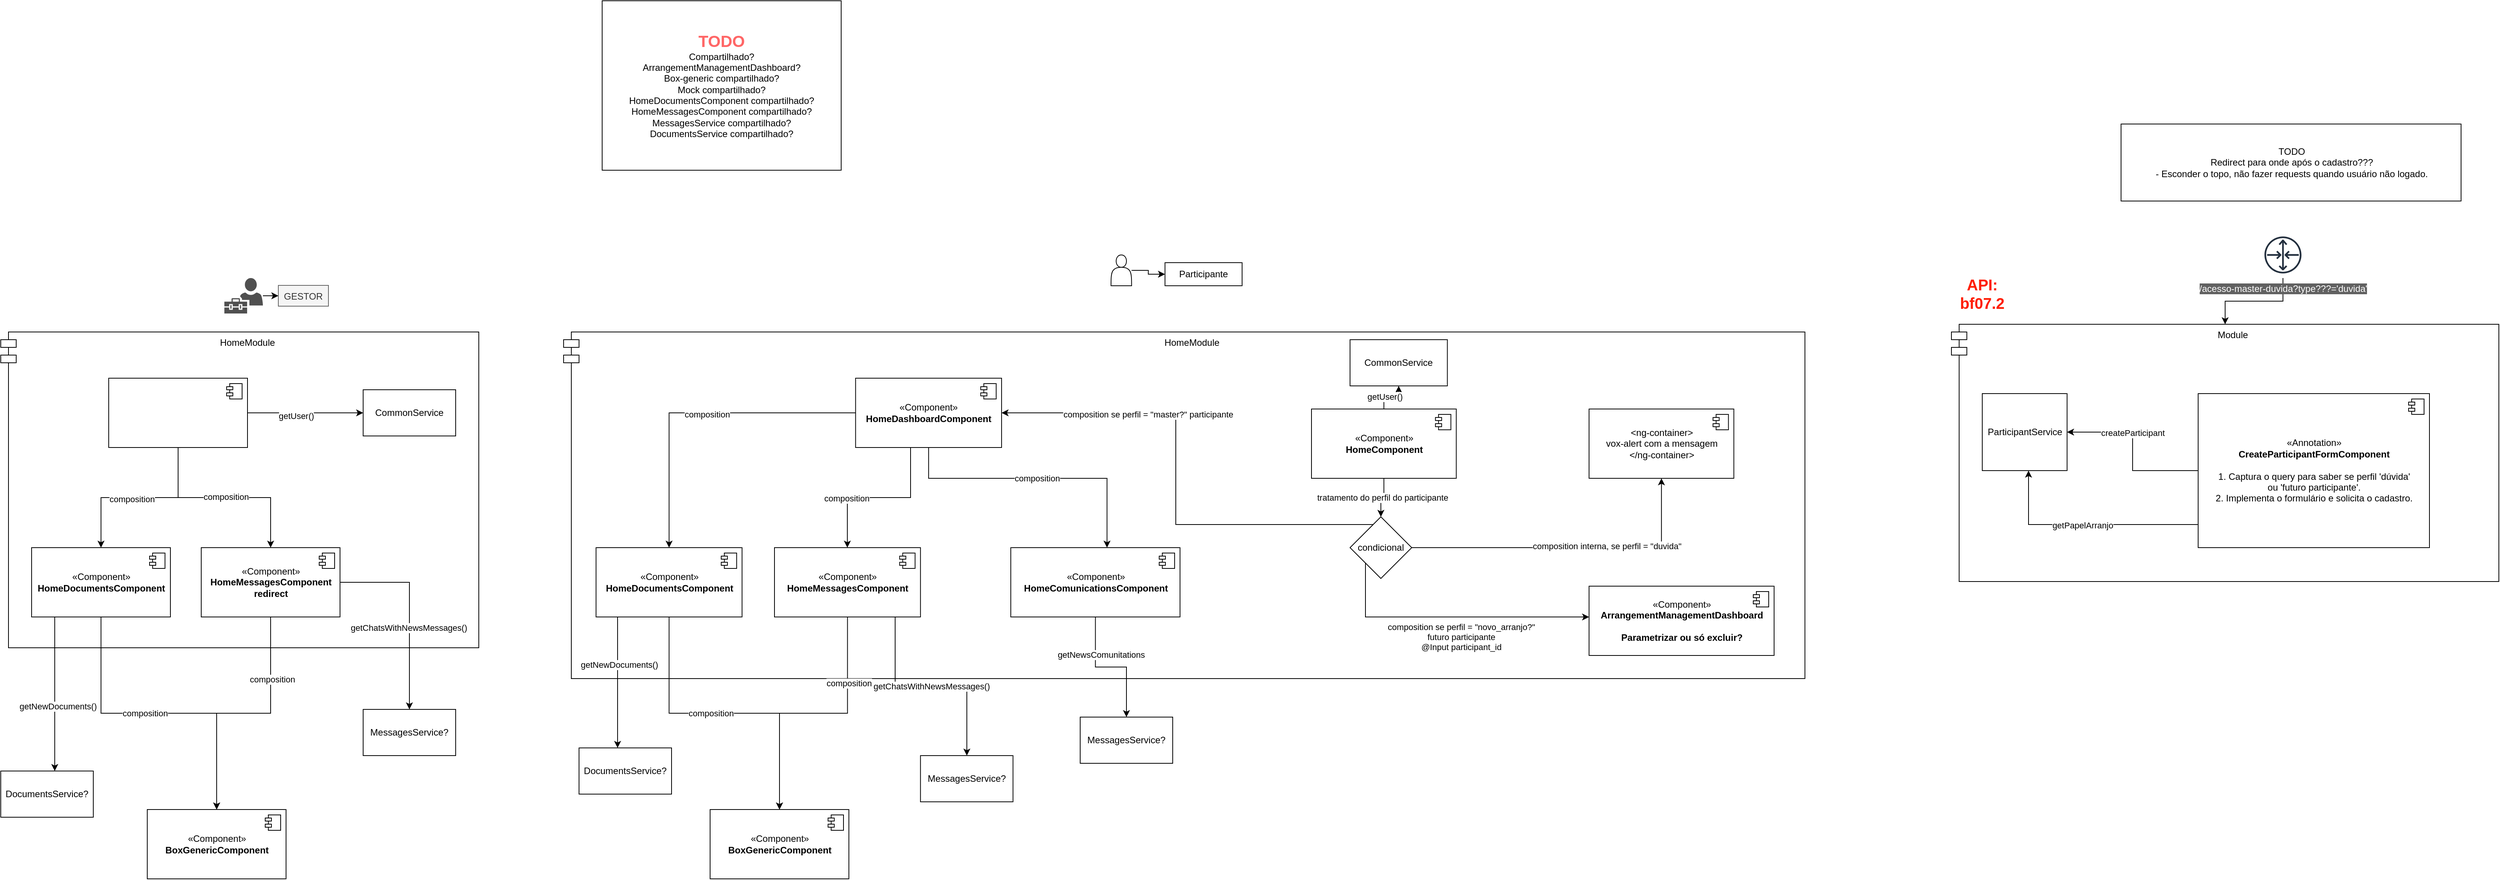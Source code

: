 <mxfile version="13.6.6" type="github">
  <diagram id="C5RBs43oDa-KdzZeNtuy" name="Page-1">
    <mxGraphModel dx="950" dy="1759" grid="1" gridSize="10" guides="1" tooltips="1" connect="1" arrows="1" fold="1" page="1" pageScale="1" pageWidth="827" pageHeight="1169" math="0" shadow="0">
      <root>
        <mxCell id="WIyWlLk6GJQsqaUBKTNV-0" />
        <mxCell id="WIyWlLk6GJQsqaUBKTNV-1" parent="WIyWlLk6GJQsqaUBKTNV-0" />
        <mxCell id="xRk32n43s2WGwWvrwPpY-136" value="Module" style="shape=module;align=left;spacingLeft=20;align=center;verticalAlign=top;labelBackgroundColor=none;fontColor=#000000;" vertex="1" parent="WIyWlLk6GJQsqaUBKTNV-1">
          <mxGeometry x="2590" y="100" width="710" height="334" as="geometry" />
        </mxCell>
        <mxCell id="xRk32n43s2WGwWvrwPpY-19" value="" style="group" vertex="1" connectable="0" parent="WIyWlLk6GJQsqaUBKTNV-1">
          <mxGeometry x="60" y="110" width="620" height="410" as="geometry" />
        </mxCell>
        <mxCell id="xRk32n43s2WGwWvrwPpY-16" value="HomeModule" style="shape=module;align=left;spacingLeft=20;align=center;verticalAlign=top;" vertex="1" parent="xRk32n43s2WGwWvrwPpY-19">
          <mxGeometry width="620" height="410" as="geometry" />
        </mxCell>
        <mxCell id="xRk32n43s2WGwWvrwPpY-1" value="&amp;nbsp;" style="html=1;dropTarget=0;" vertex="1" parent="xRk32n43s2WGwWvrwPpY-19">
          <mxGeometry x="140" y="60" width="180" height="90" as="geometry" />
        </mxCell>
        <mxCell id="xRk32n43s2WGwWvrwPpY-2" value="" style="shape=component;jettyWidth=8;jettyHeight=4;" vertex="1" parent="xRk32n43s2WGwWvrwPpY-1">
          <mxGeometry x="1" width="20" height="20" relative="1" as="geometry">
            <mxPoint x="-27" y="7" as="offset" />
          </mxGeometry>
        </mxCell>
        <mxCell id="xRk32n43s2WGwWvrwPpY-9" value="" style="edgeStyle=orthogonalEdgeStyle;rounded=0;orthogonalLoop=1;jettySize=auto;html=1;" edge="1" parent="xRk32n43s2WGwWvrwPpY-19" source="xRk32n43s2WGwWvrwPpY-1" target="xRk32n43s2WGwWvrwPpY-7">
          <mxGeometry relative="1" as="geometry" />
        </mxCell>
        <mxCell id="xRk32n43s2WGwWvrwPpY-11" value="composition" style="edgeLabel;html=1;align=center;verticalAlign=middle;resizable=0;points=[];" vertex="1" connectable="0" parent="xRk32n43s2WGwWvrwPpY-9">
          <mxGeometry x="0.19" y="1" relative="1" as="geometry">
            <mxPoint x="-22" as="offset" />
          </mxGeometry>
        </mxCell>
        <mxCell id="xRk32n43s2WGwWvrwPpY-3" value="«Component»&lt;br&gt;&lt;b&gt;HomeDocumentsComponent&lt;/b&gt;" style="html=1;dropTarget=0;" vertex="1" parent="xRk32n43s2WGwWvrwPpY-19">
          <mxGeometry x="40" y="280" width="180" height="90" as="geometry" />
        </mxCell>
        <mxCell id="xRk32n43s2WGwWvrwPpY-4" value="" style="shape=component;jettyWidth=8;jettyHeight=4;" vertex="1" parent="xRk32n43s2WGwWvrwPpY-3">
          <mxGeometry x="1" width="20" height="20" relative="1" as="geometry">
            <mxPoint x="-27" y="7" as="offset" />
          </mxGeometry>
        </mxCell>
        <mxCell id="xRk32n43s2WGwWvrwPpY-5" value="" style="edgeStyle=orthogonalEdgeStyle;rounded=0;orthogonalLoop=1;jettySize=auto;html=1;" edge="1" parent="xRk32n43s2WGwWvrwPpY-19" source="xRk32n43s2WGwWvrwPpY-1" target="xRk32n43s2WGwWvrwPpY-3">
          <mxGeometry relative="1" as="geometry" />
        </mxCell>
        <mxCell id="xRk32n43s2WGwWvrwPpY-6" value="composition" style="edgeLabel;html=1;align=center;verticalAlign=middle;resizable=0;points=[];" vertex="1" connectable="0" parent="xRk32n43s2WGwWvrwPpY-5">
          <mxGeometry x="-0.275" y="2" relative="1" as="geometry">
            <mxPoint x="-42" as="offset" />
          </mxGeometry>
        </mxCell>
        <mxCell id="xRk32n43s2WGwWvrwPpY-7" value="«Component»&lt;br&gt;&lt;b&gt;HomeMessagesComponent&lt;br&gt;redirect&lt;br&gt;&lt;/b&gt;" style="html=1;dropTarget=0;" vertex="1" parent="xRk32n43s2WGwWvrwPpY-19">
          <mxGeometry x="260" y="280" width="180" height="90" as="geometry" />
        </mxCell>
        <mxCell id="xRk32n43s2WGwWvrwPpY-8" value="" style="shape=component;jettyWidth=8;jettyHeight=4;" vertex="1" parent="xRk32n43s2WGwWvrwPpY-7">
          <mxGeometry x="1" width="20" height="20" relative="1" as="geometry">
            <mxPoint x="-27" y="7" as="offset" />
          </mxGeometry>
        </mxCell>
        <mxCell id="xRk32n43s2WGwWvrwPpY-13" value="CommonService" style="whiteSpace=wrap;html=1;" vertex="1" parent="xRk32n43s2WGwWvrwPpY-19">
          <mxGeometry x="470" y="75" width="120" height="60" as="geometry" />
        </mxCell>
        <mxCell id="xRk32n43s2WGwWvrwPpY-14" value="" style="edgeStyle=orthogonalEdgeStyle;rounded=0;orthogonalLoop=1;jettySize=auto;html=1;" edge="1" parent="xRk32n43s2WGwWvrwPpY-19" source="xRk32n43s2WGwWvrwPpY-1" target="xRk32n43s2WGwWvrwPpY-13">
          <mxGeometry relative="1" as="geometry" />
        </mxCell>
        <mxCell id="xRk32n43s2WGwWvrwPpY-15" value="getUser()" style="edgeLabel;html=1;align=center;verticalAlign=middle;resizable=0;points=[];" vertex="1" connectable="0" parent="xRk32n43s2WGwWvrwPpY-14">
          <mxGeometry x="-0.164" y="-4" relative="1" as="geometry">
            <mxPoint as="offset" />
          </mxGeometry>
        </mxCell>
        <mxCell id="xRk32n43s2WGwWvrwPpY-39" value="" style="edgeStyle=orthogonalEdgeStyle;rounded=0;orthogonalLoop=1;jettySize=auto;html=1;" edge="1" parent="WIyWlLk6GJQsqaUBKTNV-1" source="xRk32n43s2WGwWvrwPpY-37" target="xRk32n43s2WGwWvrwPpY-38">
          <mxGeometry relative="1" as="geometry" />
        </mxCell>
        <mxCell id="xRk32n43s2WGwWvrwPpY-37" value="" style="pointerEvents=1;shadow=0;dashed=0;html=1;strokeColor=none;labelPosition=center;verticalLabelPosition=bottom;verticalAlign=top;align=center;fillColor=#505050;shape=mxgraph.mscae.intune.user_management" vertex="1" parent="WIyWlLk6GJQsqaUBKTNV-1">
          <mxGeometry x="350" y="40" width="50" height="46" as="geometry" />
        </mxCell>
        <mxCell id="xRk32n43s2WGwWvrwPpY-38" value="GESTOR" style="whiteSpace=wrap;html=1;shadow=0;dashed=0;verticalAlign=top;fillColor=#f5f5f5;strokeColor=#666666;fontColor=#333333;" vertex="1" parent="WIyWlLk6GJQsqaUBKTNV-1">
          <mxGeometry x="420" y="49.5" width="65" height="27" as="geometry" />
        </mxCell>
        <mxCell id="xRk32n43s2WGwWvrwPpY-43" value="&lt;font color=&quot;#ff6666&quot; size=&quot;1&quot;&gt;&lt;b style=&quot;font-size: 21px&quot;&gt;TODO&lt;/b&gt;&lt;/font&gt;&lt;br&gt;Compartilhado?&lt;br&gt;ArrangementManagementDashboard?&lt;br&gt;Box-generic compartilhado?&lt;br&gt;Mock compartilhado?&lt;br&gt;HomeDocumentsComponent compartilhado?&lt;br&gt;HomeMessagesComponent compartilhado?&lt;br&gt;MessagesService compartilhado?&lt;br&gt;DocumentsService&amp;nbsp;compartilhado?" style="rounded=0;whiteSpace=wrap;html=1;labelBackgroundColor=none;fontColor=#000000;" vertex="1" parent="WIyWlLk6GJQsqaUBKTNV-1">
          <mxGeometry x="840" y="-320" width="310" height="220" as="geometry" />
        </mxCell>
        <mxCell id="xRk32n43s2WGwWvrwPpY-44" value="«Component»&lt;br&gt;&lt;b&gt;BoxGenericComponent&lt;/b&gt;" style="html=1;dropTarget=0;" vertex="1" parent="WIyWlLk6GJQsqaUBKTNV-1">
          <mxGeometry x="250" y="730" width="180" height="90" as="geometry" />
        </mxCell>
        <mxCell id="xRk32n43s2WGwWvrwPpY-45" value="" style="shape=component;jettyWidth=8;jettyHeight=4;" vertex="1" parent="xRk32n43s2WGwWvrwPpY-44">
          <mxGeometry x="1" width="20" height="20" relative="1" as="geometry">
            <mxPoint x="-27" y="7" as="offset" />
          </mxGeometry>
        </mxCell>
        <mxCell id="xRk32n43s2WGwWvrwPpY-46" value="" style="edgeStyle=orthogonalEdgeStyle;rounded=0;orthogonalLoop=1;jettySize=auto;html=1;fontColor=#000000;" edge="1" parent="WIyWlLk6GJQsqaUBKTNV-1" source="xRk32n43s2WGwWvrwPpY-3" target="xRk32n43s2WGwWvrwPpY-44">
          <mxGeometry relative="1" as="geometry" />
        </mxCell>
        <mxCell id="xRk32n43s2WGwWvrwPpY-48" value="composition" style="edgeLabel;html=1;align=center;verticalAlign=middle;resizable=0;points=[];fontColor=#000000;" vertex="1" connectable="0" parent="xRk32n43s2WGwWvrwPpY-46">
          <mxGeometry x="-0.091" relative="1" as="geometry">
            <mxPoint as="offset" />
          </mxGeometry>
        </mxCell>
        <mxCell id="xRk32n43s2WGwWvrwPpY-47" style="edgeStyle=orthogonalEdgeStyle;rounded=0;orthogonalLoop=1;jettySize=auto;html=1;fontColor=#000000;" edge="1" parent="WIyWlLk6GJQsqaUBKTNV-1" source="xRk32n43s2WGwWvrwPpY-7" target="xRk32n43s2WGwWvrwPpY-44">
          <mxGeometry relative="1" as="geometry" />
        </mxCell>
        <mxCell id="xRk32n43s2WGwWvrwPpY-49" value="composition" style="edgeLabel;html=1;align=center;verticalAlign=middle;resizable=0;points=[];fontColor=#000000;" vertex="1" connectable="0" parent="xRk32n43s2WGwWvrwPpY-47">
          <mxGeometry x="-0.494" y="2" relative="1" as="geometry">
            <mxPoint as="offset" />
          </mxGeometry>
        </mxCell>
        <mxCell id="xRk32n43s2WGwWvrwPpY-18" value="MessagesService?" style="whiteSpace=wrap;html=1;" vertex="1" parent="WIyWlLk6GJQsqaUBKTNV-1">
          <mxGeometry x="530" y="600" width="120" height="60" as="geometry" />
        </mxCell>
        <mxCell id="xRk32n43s2WGwWvrwPpY-17" value="DocumentsService?" style="whiteSpace=wrap;html=1;" vertex="1" parent="WIyWlLk6GJQsqaUBKTNV-1">
          <mxGeometry x="60" y="680" width="120" height="60" as="geometry" />
        </mxCell>
        <mxCell id="xRk32n43s2WGwWvrwPpY-54" style="edgeStyle=orthogonalEdgeStyle;rounded=0;orthogonalLoop=1;jettySize=auto;html=1;fontColor=#000000;" edge="1" parent="WIyWlLk6GJQsqaUBKTNV-1" source="xRk32n43s2WGwWvrwPpY-7" target="xRk32n43s2WGwWvrwPpY-18">
          <mxGeometry relative="1" as="geometry" />
        </mxCell>
        <mxCell id="xRk32n43s2WGwWvrwPpY-87" value="getChatsWithNewsMessages()" style="edgeLabel;html=1;align=center;verticalAlign=middle;resizable=0;points=[];fontColor=#000000;" vertex="1" connectable="0" parent="xRk32n43s2WGwWvrwPpY-54">
          <mxGeometry x="0.168" y="-1" relative="1" as="geometry">
            <mxPoint as="offset" />
          </mxGeometry>
        </mxCell>
        <mxCell id="xRk32n43s2WGwWvrwPpY-55" style="edgeStyle=orthogonalEdgeStyle;rounded=0;orthogonalLoop=1;jettySize=auto;html=1;fontColor=#000000;" edge="1" parent="WIyWlLk6GJQsqaUBKTNV-1" source="xRk32n43s2WGwWvrwPpY-3" target="xRk32n43s2WGwWvrwPpY-17">
          <mxGeometry relative="1" as="geometry">
            <Array as="points">
              <mxPoint x="130" y="660" />
              <mxPoint x="130" y="660" />
            </Array>
          </mxGeometry>
        </mxCell>
        <mxCell id="xRk32n43s2WGwWvrwPpY-86" value="getNewDocuments()" style="edgeLabel;html=1;align=center;verticalAlign=middle;resizable=0;points=[];fontColor=#000000;" vertex="1" connectable="0" parent="xRk32n43s2WGwWvrwPpY-55">
          <mxGeometry x="0.153" y="4" relative="1" as="geometry">
            <mxPoint as="offset" />
          </mxGeometry>
        </mxCell>
        <mxCell id="xRk32n43s2WGwWvrwPpY-56" value="" style="group" vertex="1" connectable="0" parent="WIyWlLk6GJQsqaUBKTNV-1">
          <mxGeometry x="790" y="110" width="1730" height="450" as="geometry" />
        </mxCell>
        <mxCell id="xRk32n43s2WGwWvrwPpY-57" value="HomeModule" style="shape=module;align=left;spacingLeft=20;align=center;verticalAlign=top;" vertex="1" parent="xRk32n43s2WGwWvrwPpY-56">
          <mxGeometry width="1610" height="450" as="geometry" />
        </mxCell>
        <mxCell id="xRk32n43s2WGwWvrwPpY-83" value="composition" style="edgeStyle=orthogonalEdgeStyle;rounded=0;orthogonalLoop=1;jettySize=auto;html=1;fontColor=#000000;" edge="1" parent="xRk32n43s2WGwWvrwPpY-56" source="xRk32n43s2WGwWvrwPpY-58" target="xRk32n43s2WGwWvrwPpY-81">
          <mxGeometry relative="1" as="geometry">
            <Array as="points">
              <mxPoint x="473.377" y="190" />
              <mxPoint x="704.805" y="190" />
            </Array>
          </mxGeometry>
        </mxCell>
        <mxCell id="xRk32n43s2WGwWvrwPpY-58" value="«Component»&lt;br&gt;&lt;b&gt;HomeDashboardComponent&lt;/b&gt;" style="html=1;dropTarget=0;" vertex="1" parent="xRk32n43s2WGwWvrwPpY-56">
          <mxGeometry x="378.701" y="60" width="189.351" height="90" as="geometry" />
        </mxCell>
        <mxCell id="xRk32n43s2WGwWvrwPpY-59" value="" style="shape=component;jettyWidth=8;jettyHeight=4;" vertex="1" parent="xRk32n43s2WGwWvrwPpY-58">
          <mxGeometry x="1" width="20" height="20" relative="1" as="geometry">
            <mxPoint x="-27" y="7" as="offset" />
          </mxGeometry>
        </mxCell>
        <mxCell id="xRk32n43s2WGwWvrwPpY-60" value="" style="edgeStyle=orthogonalEdgeStyle;rounded=0;orthogonalLoop=1;jettySize=auto;html=1;" edge="1" parent="xRk32n43s2WGwWvrwPpY-56" source="xRk32n43s2WGwWvrwPpY-58" target="xRk32n43s2WGwWvrwPpY-66">
          <mxGeometry relative="1" as="geometry">
            <Array as="points">
              <mxPoint x="450" y="215" />
              <mxPoint x="368" y="215" />
            </Array>
          </mxGeometry>
        </mxCell>
        <mxCell id="xRk32n43s2WGwWvrwPpY-61" value="composition" style="edgeLabel;html=1;align=center;verticalAlign=middle;resizable=0;points=[];" vertex="1" connectable="0" parent="xRk32n43s2WGwWvrwPpY-60">
          <mxGeometry x="0.19" y="1" relative="1" as="geometry">
            <mxPoint x="-22" as="offset" />
          </mxGeometry>
        </mxCell>
        <mxCell id="xRk32n43s2WGwWvrwPpY-62" value="«Component»&lt;br&gt;&lt;b&gt;HomeDocumentsComponent&lt;/b&gt;" style="html=1;dropTarget=0;" vertex="1" parent="xRk32n43s2WGwWvrwPpY-56">
          <mxGeometry x="42.078" y="280" width="189.351" height="90" as="geometry" />
        </mxCell>
        <mxCell id="xRk32n43s2WGwWvrwPpY-63" value="" style="shape=component;jettyWidth=8;jettyHeight=4;" vertex="1" parent="xRk32n43s2WGwWvrwPpY-62">
          <mxGeometry x="1" width="20" height="20" relative="1" as="geometry">
            <mxPoint x="-27" y="7" as="offset" />
          </mxGeometry>
        </mxCell>
        <mxCell id="xRk32n43s2WGwWvrwPpY-64" value="" style="edgeStyle=orthogonalEdgeStyle;rounded=0;orthogonalLoop=1;jettySize=auto;html=1;" edge="1" parent="xRk32n43s2WGwWvrwPpY-56" source="xRk32n43s2WGwWvrwPpY-58" target="xRk32n43s2WGwWvrwPpY-62">
          <mxGeometry relative="1" as="geometry" />
        </mxCell>
        <mxCell id="xRk32n43s2WGwWvrwPpY-65" value="composition" style="edgeLabel;html=1;align=center;verticalAlign=middle;resizable=0;points=[];" vertex="1" connectable="0" parent="xRk32n43s2WGwWvrwPpY-64">
          <mxGeometry x="-0.275" y="2" relative="1" as="geometry">
            <mxPoint x="-42" as="offset" />
          </mxGeometry>
        </mxCell>
        <mxCell id="xRk32n43s2WGwWvrwPpY-66" value="«Component»&lt;br&gt;&lt;b&gt;HomeMessagesComponent&lt;/b&gt;" style="html=1;dropTarget=0;" vertex="1" parent="xRk32n43s2WGwWvrwPpY-56">
          <mxGeometry x="273.506" y="280" width="189.351" height="90" as="geometry" />
        </mxCell>
        <mxCell id="xRk32n43s2WGwWvrwPpY-67" value="" style="shape=component;jettyWidth=8;jettyHeight=4;" vertex="1" parent="xRk32n43s2WGwWvrwPpY-66">
          <mxGeometry x="1" width="20" height="20" relative="1" as="geometry">
            <mxPoint x="-27" y="7" as="offset" />
          </mxGeometry>
        </mxCell>
        <mxCell id="xRk32n43s2WGwWvrwPpY-68" value="CommonService" style="whiteSpace=wrap;html=1;" vertex="1" parent="xRk32n43s2WGwWvrwPpY-56">
          <mxGeometry x="1019.999" y="10" width="126.234" height="60" as="geometry" />
        </mxCell>
        <mxCell id="xRk32n43s2WGwWvrwPpY-69" value="" style="edgeStyle=orthogonalEdgeStyle;rounded=0;orthogonalLoop=1;jettySize=auto;html=1;" edge="1" parent="xRk32n43s2WGwWvrwPpY-56" source="xRk32n43s2WGwWvrwPpY-107" target="xRk32n43s2WGwWvrwPpY-68">
          <mxGeometry relative="1" as="geometry" />
        </mxCell>
        <mxCell id="xRk32n43s2WGwWvrwPpY-70" value="getUser()" style="edgeLabel;html=1;align=center;verticalAlign=middle;resizable=0;points=[];" vertex="1" connectable="0" parent="xRk32n43s2WGwWvrwPpY-69">
          <mxGeometry x="-0.164" y="-4" relative="1" as="geometry">
            <mxPoint as="offset" />
          </mxGeometry>
        </mxCell>
        <mxCell id="xRk32n43s2WGwWvrwPpY-81" value="«Component»&lt;br&gt;&lt;b&gt;HomeComunicationsComponent&lt;/b&gt;" style="html=1;dropTarget=0;" vertex="1" parent="xRk32n43s2WGwWvrwPpY-56">
          <mxGeometry x="580" y="280" width="219.48" height="90" as="geometry" />
        </mxCell>
        <mxCell id="xRk32n43s2WGwWvrwPpY-82" value="" style="shape=component;jettyWidth=8;jettyHeight=4;" vertex="1" parent="xRk32n43s2WGwWvrwPpY-81">
          <mxGeometry x="1" width="20" height="20" relative="1" as="geometry">
            <mxPoint x="-27" y="7" as="offset" />
          </mxGeometry>
        </mxCell>
        <mxCell id="xRk32n43s2WGwWvrwPpY-111" value="tratamento do perfil do participante" style="edgeStyle=orthogonalEdgeStyle;rounded=0;orthogonalLoop=1;jettySize=auto;html=1;fontColor=#000000;" edge="1" parent="xRk32n43s2WGwWvrwPpY-56" source="xRk32n43s2WGwWvrwPpY-107" target="xRk32n43s2WGwWvrwPpY-110">
          <mxGeometry relative="1" as="geometry" />
        </mxCell>
        <mxCell id="xRk32n43s2WGwWvrwPpY-121" value="" style="edgeStyle=orthogonalEdgeStyle;rounded=0;orthogonalLoop=1;jettySize=auto;html=1;fontColor=#000000;" edge="1" parent="xRk32n43s2WGwWvrwPpY-56" source="xRk32n43s2WGwWvrwPpY-110" target="xRk32n43s2WGwWvrwPpY-119">
          <mxGeometry relative="1" as="geometry" />
        </mxCell>
        <mxCell id="xRk32n43s2WGwWvrwPpY-125" value="composition interna, se perfil = &quot;duvida&quot;" style="edgeLabel;html=1;align=center;verticalAlign=middle;resizable=0;points=[];fontColor=#000000;" vertex="1" connectable="0" parent="xRk32n43s2WGwWvrwPpY-121">
          <mxGeometry x="0.223" y="2" relative="1" as="geometry">
            <mxPoint as="offset" />
          </mxGeometry>
        </mxCell>
        <mxCell id="xRk32n43s2WGwWvrwPpY-107" value="«Component»&lt;br&gt;&lt;b&gt;HomeComponent&lt;/b&gt;" style="html=1;dropTarget=0;" vertex="1" parent="xRk32n43s2WGwWvrwPpY-56">
          <mxGeometry x="970" y="100" width="187.79" height="90" as="geometry" />
        </mxCell>
        <mxCell id="xRk32n43s2WGwWvrwPpY-108" value="" style="shape=component;jettyWidth=8;jettyHeight=4;" vertex="1" parent="xRk32n43s2WGwWvrwPpY-107">
          <mxGeometry x="1" width="20" height="20" relative="1" as="geometry">
            <mxPoint x="-27" y="7" as="offset" />
          </mxGeometry>
        </mxCell>
        <mxCell id="xRk32n43s2WGwWvrwPpY-112" style="edgeStyle=orthogonalEdgeStyle;rounded=0;orthogonalLoop=1;jettySize=auto;html=1;entryX=1;entryY=0.5;entryDx=0;entryDy=0;fontColor=#000000;" edge="1" parent="xRk32n43s2WGwWvrwPpY-56" source="xRk32n43s2WGwWvrwPpY-110" target="xRk32n43s2WGwWvrwPpY-58">
          <mxGeometry relative="1" as="geometry">
            <Array as="points">
              <mxPoint x="794" y="250" />
              <mxPoint x="794" y="105" />
            </Array>
          </mxGeometry>
        </mxCell>
        <mxCell id="xRk32n43s2WGwWvrwPpY-113" value="composition se perfil = &quot;master?&quot; participante" style="edgeLabel;html=1;align=center;verticalAlign=middle;resizable=0;points=[];fontColor=#000000;" vertex="1" connectable="0" parent="xRk32n43s2WGwWvrwPpY-112">
          <mxGeometry x="0.395" y="2" relative="1" as="geometry">
            <mxPoint as="offset" />
          </mxGeometry>
        </mxCell>
        <mxCell id="xRk32n43s2WGwWvrwPpY-117" style="edgeStyle=orthogonalEdgeStyle;rounded=0;orthogonalLoop=1;jettySize=auto;html=1;fontColor=#000000;" edge="1" parent="xRk32n43s2WGwWvrwPpY-56" source="xRk32n43s2WGwWvrwPpY-110" target="xRk32n43s2WGwWvrwPpY-114">
          <mxGeometry relative="1" as="geometry">
            <Array as="points">
              <mxPoint x="1040" y="280" />
              <mxPoint x="1040" y="370" />
            </Array>
          </mxGeometry>
        </mxCell>
        <mxCell id="xRk32n43s2WGwWvrwPpY-118" value="composition se perfil = &quot;novo_arranjo?&quot; &lt;br&gt;futuro participante&lt;br&gt;@Input participant_id" style="edgeLabel;html=1;align=center;verticalAlign=middle;resizable=0;points=[];fontColor=#000000;" vertex="1" connectable="0" parent="xRk32n43s2WGwWvrwPpY-117">
          <mxGeometry x="-0.567" y="2" relative="1" as="geometry">
            <mxPoint x="115.79" y="27.86" as="offset" />
          </mxGeometry>
        </mxCell>
        <mxCell id="xRk32n43s2WGwWvrwPpY-110" value="condicional" style="rhombus;whiteSpace=wrap;html=1;labelBackgroundColor=none;fontColor=#000000;" vertex="1" parent="xRk32n43s2WGwWvrwPpY-56">
          <mxGeometry x="1020" y="240" width="80" height="80" as="geometry" />
        </mxCell>
        <mxCell id="xRk32n43s2WGwWvrwPpY-114" value="«Component»&lt;br&gt;&lt;b&gt;ArrangementManagementDashboard&lt;br&gt;&lt;br&gt;Parametrizar ou só excluir?&lt;br&gt;&lt;/b&gt;" style="html=1;dropTarget=0;" vertex="1" parent="xRk32n43s2WGwWvrwPpY-56">
          <mxGeometry x="1330" y="330" width="240" height="90" as="geometry" />
        </mxCell>
        <mxCell id="xRk32n43s2WGwWvrwPpY-115" value="" style="shape=component;jettyWidth=8;jettyHeight=4;" vertex="1" parent="xRk32n43s2WGwWvrwPpY-114">
          <mxGeometry x="1" width="20" height="20" relative="1" as="geometry">
            <mxPoint x="-27" y="7" as="offset" />
          </mxGeometry>
        </mxCell>
        <mxCell id="xRk32n43s2WGwWvrwPpY-119" value="&amp;lt;ng-container&amp;gt;&lt;br&gt;vox-alert com a mensagem&lt;br&gt;&amp;lt;/ng-container&amp;gt;" style="html=1;dropTarget=0;" vertex="1" parent="xRk32n43s2WGwWvrwPpY-56">
          <mxGeometry x="1330" y="100" width="187.79" height="90" as="geometry" />
        </mxCell>
        <mxCell id="xRk32n43s2WGwWvrwPpY-120" value="" style="shape=component;jettyWidth=8;jettyHeight=4;" vertex="1" parent="xRk32n43s2WGwWvrwPpY-119">
          <mxGeometry x="1" width="20" height="20" relative="1" as="geometry">
            <mxPoint x="-27" y="7" as="offset" />
          </mxGeometry>
        </mxCell>
        <mxCell id="xRk32n43s2WGwWvrwPpY-71" value="«Component»&lt;br&gt;&lt;b&gt;BoxGenericComponent&lt;/b&gt;" style="html=1;dropTarget=0;" vertex="1" parent="WIyWlLk6GJQsqaUBKTNV-1">
          <mxGeometry x="980" y="730" width="180" height="90" as="geometry" />
        </mxCell>
        <mxCell id="xRk32n43s2WGwWvrwPpY-72" value="" style="shape=component;jettyWidth=8;jettyHeight=4;" vertex="1" parent="xRk32n43s2WGwWvrwPpY-71">
          <mxGeometry x="1" width="20" height="20" relative="1" as="geometry">
            <mxPoint x="-27" y="7" as="offset" />
          </mxGeometry>
        </mxCell>
        <mxCell id="xRk32n43s2WGwWvrwPpY-73" value="" style="edgeStyle=orthogonalEdgeStyle;rounded=0;orthogonalLoop=1;jettySize=auto;html=1;fontColor=#000000;" edge="1" parent="WIyWlLk6GJQsqaUBKTNV-1" source="xRk32n43s2WGwWvrwPpY-62" target="xRk32n43s2WGwWvrwPpY-71">
          <mxGeometry relative="1" as="geometry" />
        </mxCell>
        <mxCell id="xRk32n43s2WGwWvrwPpY-74" value="composition" style="edgeLabel;html=1;align=center;verticalAlign=middle;resizable=0;points=[];fontColor=#000000;" vertex="1" connectable="0" parent="xRk32n43s2WGwWvrwPpY-73">
          <mxGeometry x="-0.091" relative="1" as="geometry">
            <mxPoint as="offset" />
          </mxGeometry>
        </mxCell>
        <mxCell id="xRk32n43s2WGwWvrwPpY-75" style="edgeStyle=orthogonalEdgeStyle;rounded=0;orthogonalLoop=1;jettySize=auto;html=1;fontColor=#000000;" edge="1" parent="WIyWlLk6GJQsqaUBKTNV-1" source="xRk32n43s2WGwWvrwPpY-66" target="xRk32n43s2WGwWvrwPpY-71">
          <mxGeometry relative="1" as="geometry" />
        </mxCell>
        <mxCell id="xRk32n43s2WGwWvrwPpY-76" value="composition" style="edgeLabel;html=1;align=center;verticalAlign=middle;resizable=0;points=[];fontColor=#000000;" vertex="1" connectable="0" parent="xRk32n43s2WGwWvrwPpY-75">
          <mxGeometry x="-0.494" y="2" relative="1" as="geometry">
            <mxPoint as="offset" />
          </mxGeometry>
        </mxCell>
        <mxCell id="xRk32n43s2WGwWvrwPpY-77" value="MessagesService?" style="whiteSpace=wrap;html=1;" vertex="1" parent="WIyWlLk6GJQsqaUBKTNV-1">
          <mxGeometry x="1252.86" y="660" width="120" height="60" as="geometry" />
        </mxCell>
        <mxCell id="xRk32n43s2WGwWvrwPpY-78" value="DocumentsService?" style="whiteSpace=wrap;html=1;" vertex="1" parent="WIyWlLk6GJQsqaUBKTNV-1">
          <mxGeometry x="810" y="650" width="120" height="60" as="geometry" />
        </mxCell>
        <mxCell id="xRk32n43s2WGwWvrwPpY-79" value="getChatsWithNewsMessages()" style="edgeStyle=orthogonalEdgeStyle;rounded=0;orthogonalLoop=1;jettySize=auto;html=1;fontColor=#000000;" edge="1" parent="WIyWlLk6GJQsqaUBKTNV-1" source="xRk32n43s2WGwWvrwPpY-66" target="xRk32n43s2WGwWvrwPpY-77">
          <mxGeometry relative="1" as="geometry">
            <Array as="points">
              <mxPoint x="1220" y="570" />
              <mxPoint x="1313" y="570" />
            </Array>
          </mxGeometry>
        </mxCell>
        <mxCell id="xRk32n43s2WGwWvrwPpY-80" style="edgeStyle=orthogonalEdgeStyle;rounded=0;orthogonalLoop=1;jettySize=auto;html=1;fontColor=#000000;" edge="1" parent="WIyWlLk6GJQsqaUBKTNV-1" source="xRk32n43s2WGwWvrwPpY-62" target="xRk32n43s2WGwWvrwPpY-78">
          <mxGeometry relative="1" as="geometry">
            <Array as="points">
              <mxPoint x="860" y="640" />
              <mxPoint x="860" y="640" />
            </Array>
          </mxGeometry>
        </mxCell>
        <mxCell id="xRk32n43s2WGwWvrwPpY-85" value="getNewDocuments()" style="edgeLabel;html=1;align=center;verticalAlign=middle;resizable=0;points=[];fontColor=#000000;" vertex="1" connectable="0" parent="xRk32n43s2WGwWvrwPpY-80">
          <mxGeometry x="0.882" y="98" relative="1" as="geometry">
            <mxPoint x="-96" y="-98" as="offset" />
          </mxGeometry>
        </mxCell>
        <mxCell id="xRk32n43s2WGwWvrwPpY-40" value="" style="shape=actor;whiteSpace=wrap;html=1;labelBackgroundColor=#404040;fontColor=#F7F7F7;" vertex="1" parent="WIyWlLk6GJQsqaUBKTNV-1">
          <mxGeometry x="1500" y="10" width="26.67" height="40" as="geometry" />
        </mxCell>
        <mxCell id="xRk32n43s2WGwWvrwPpY-41" value="Participante" style="whiteSpace=wrap;html=1;labelBackgroundColor=none;" vertex="1" parent="WIyWlLk6GJQsqaUBKTNV-1">
          <mxGeometry x="1570" y="20" width="100" height="30" as="geometry" />
        </mxCell>
        <mxCell id="xRk32n43s2WGwWvrwPpY-42" value="" style="edgeStyle=orthogonalEdgeStyle;rounded=0;orthogonalLoop=1;jettySize=auto;html=1;fontColor=#F7F7F7;" edge="1" parent="WIyWlLk6GJQsqaUBKTNV-1" source="xRk32n43s2WGwWvrwPpY-40" target="xRk32n43s2WGwWvrwPpY-41">
          <mxGeometry relative="1" as="geometry" />
        </mxCell>
        <mxCell id="xRk32n43s2WGwWvrwPpY-140" style="edgeStyle=orthogonalEdgeStyle;rounded=0;orthogonalLoop=1;jettySize=auto;html=1;fontColor=#000000;" edge="1" parent="WIyWlLk6GJQsqaUBKTNV-1" source="xRk32n43s2WGwWvrwPpY-133" target="xRk32n43s2WGwWvrwPpY-139">
          <mxGeometry relative="1" as="geometry" />
        </mxCell>
        <mxCell id="xRk32n43s2WGwWvrwPpY-141" value="createParticipant" style="edgeLabel;html=1;align=center;verticalAlign=middle;resizable=0;points=[];fontColor=#000000;" vertex="1" connectable="0" parent="xRk32n43s2WGwWvrwPpY-140">
          <mxGeometry x="0.225" y="1" relative="1" as="geometry">
            <mxPoint as="offset" />
          </mxGeometry>
        </mxCell>
        <mxCell id="xRk32n43s2WGwWvrwPpY-143" style="edgeStyle=orthogonalEdgeStyle;rounded=0;orthogonalLoop=1;jettySize=auto;html=1;fontColor=#000000;" edge="1" parent="WIyWlLk6GJQsqaUBKTNV-1" source="xRk32n43s2WGwWvrwPpY-133" target="xRk32n43s2WGwWvrwPpY-139">
          <mxGeometry relative="1" as="geometry">
            <Array as="points">
              <mxPoint x="2690" y="360" />
            </Array>
          </mxGeometry>
        </mxCell>
        <mxCell id="xRk32n43s2WGwWvrwPpY-144" value="getPapelArranjo" style="edgeLabel;html=1;align=center;verticalAlign=middle;resizable=0;points=[];fontColor=#000000;" vertex="1" connectable="0" parent="xRk32n43s2WGwWvrwPpY-143">
          <mxGeometry x="0.028" y="1" relative="1" as="geometry">
            <mxPoint x="-1" as="offset" />
          </mxGeometry>
        </mxCell>
        <mxCell id="xRk32n43s2WGwWvrwPpY-133" value="«Annotation»&lt;br&gt;&lt;b&gt;CreateParticipantFormComponent&lt;/b&gt;&lt;br&gt;&lt;br&gt;1. Captura o query para saber se perfil &#39;dúvida&#39; &lt;br&gt;ou &#39;futuro participante&#39;.&lt;br&gt;2. Implementa o formulário e solicita o cadastro." style="html=1;dropTarget=0;labelBackgroundColor=none;fontColor=#000000;" vertex="1" parent="WIyWlLk6GJQsqaUBKTNV-1">
          <mxGeometry x="2910" y="190" width="300" height="200" as="geometry" />
        </mxCell>
        <mxCell id="xRk32n43s2WGwWvrwPpY-134" value="" style="shape=component;jettyWidth=8;jettyHeight=4;" vertex="1" parent="xRk32n43s2WGwWvrwPpY-133">
          <mxGeometry x="1" width="20" height="20" relative="1" as="geometry">
            <mxPoint x="-27" y="7" as="offset" />
          </mxGeometry>
        </mxCell>
        <mxCell id="xRk32n43s2WGwWvrwPpY-135" value="TODO&lt;br&gt;Redirect para onde após o cadastro???&lt;br&gt;- Esconder o topo, não fazer requests quando usuário não logado." style="html=1;labelBackgroundColor=none;fontColor=#000000;" vertex="1" parent="WIyWlLk6GJQsqaUBKTNV-1">
          <mxGeometry x="2810" y="-160" width="441" height="100" as="geometry" />
        </mxCell>
        <mxCell id="xRk32n43s2WGwWvrwPpY-150" style="edgeStyle=orthogonalEdgeStyle;rounded=0;orthogonalLoop=1;jettySize=auto;html=1;fontColor=#000000;" edge="1" parent="WIyWlLk6GJQsqaUBKTNV-1" source="xRk32n43s2WGwWvrwPpY-137" target="xRk32n43s2WGwWvrwPpY-136">
          <mxGeometry relative="1" as="geometry" />
        </mxCell>
        <mxCell id="xRk32n43s2WGwWvrwPpY-137" value="&lt;span style=&quot;background-color: rgb(97 , 97 , 97)&quot;&gt;&lt;font color=&quot;#ffffff&quot;&gt;/acesso-master-duvida?type???=&#39;duvida&#39;&lt;/font&gt;&lt;/span&gt;" style="outlineConnect=0;fontColor=#232F3E;gradientColor=none;strokeColor=#232F3E;fillColor=#ffffff;dashed=0;verticalLabelPosition=bottom;verticalAlign=top;align=center;html=1;fontSize=12;fontStyle=0;aspect=fixed;shape=mxgraph.aws4.resourceIcon;resIcon=mxgraph.aws4.router;labelBackgroundColor=none;" vertex="1" parent="WIyWlLk6GJQsqaUBKTNV-1">
          <mxGeometry x="2990" y="-20" width="60" height="60" as="geometry" />
        </mxCell>
        <mxCell id="xRk32n43s2WGwWvrwPpY-139" value="ParticipantService&lt;br&gt;" style="html=1;labelBackgroundColor=none;fontColor=#000000;" vertex="1" parent="WIyWlLk6GJQsqaUBKTNV-1">
          <mxGeometry x="2630" y="190" width="110" height="100" as="geometry" />
        </mxCell>
        <mxCell id="xRk32n43s2WGwWvrwPpY-142" value="&lt;font color=&quot;#ff1e05&quot; size=&quot;1&quot;&gt;&lt;b style=&quot;font-size: 20px&quot;&gt;API: bf07.2&lt;/b&gt;&lt;/font&gt;" style="text;html=1;strokeColor=none;fillColor=none;align=center;verticalAlign=middle;whiteSpace=wrap;rounded=0;labelBackgroundColor=none;fontColor=#000000;" vertex="1" parent="WIyWlLk6GJQsqaUBKTNV-1">
          <mxGeometry x="2610" y="50" width="40" height="20" as="geometry" />
        </mxCell>
        <mxCell id="xRk32n43s2WGwWvrwPpY-146" value="MessagesService?" style="whiteSpace=wrap;html=1;" vertex="1" parent="WIyWlLk6GJQsqaUBKTNV-1">
          <mxGeometry x="1460" y="610" width="120" height="60" as="geometry" />
        </mxCell>
        <mxCell id="xRk32n43s2WGwWvrwPpY-147" style="edgeStyle=orthogonalEdgeStyle;rounded=0;orthogonalLoop=1;jettySize=auto;html=1;fontColor=#000000;" edge="1" parent="WIyWlLk6GJQsqaUBKTNV-1" source="xRk32n43s2WGwWvrwPpY-81" target="xRk32n43s2WGwWvrwPpY-146">
          <mxGeometry relative="1" as="geometry" />
        </mxCell>
        <mxCell id="xRk32n43s2WGwWvrwPpY-148" value="getNewsComunitations" style="edgeLabel;html=1;align=center;verticalAlign=middle;resizable=0;points=[];fontColor=#000000;" vertex="1" connectable="0" parent="xRk32n43s2WGwWvrwPpY-147">
          <mxGeometry x="-0.428" y="7" relative="1" as="geometry">
            <mxPoint as="offset" />
          </mxGeometry>
        </mxCell>
      </root>
    </mxGraphModel>
  </diagram>
</mxfile>
